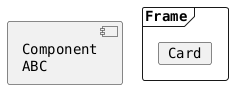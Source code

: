 {
  "sha1": "qalu63845jqeyg106bfn6br61ovkauf",
  "insertion": {
    "when": "2024-06-04T17:28:42.188Z",
    "url": "https://github.com/plantuml/plantuml/issues/1436",
    "user": "plantuml@gmail.com"
  }
}
@startuml
skinparam DefaultFontName "Hack", "DejaVu Sans Mono", "Courier New", "Nimbus Mono L", "Monospaced", Courier, monospace

[Component\nABC]
frame "Frame" {
  card Card
}
@enduml
